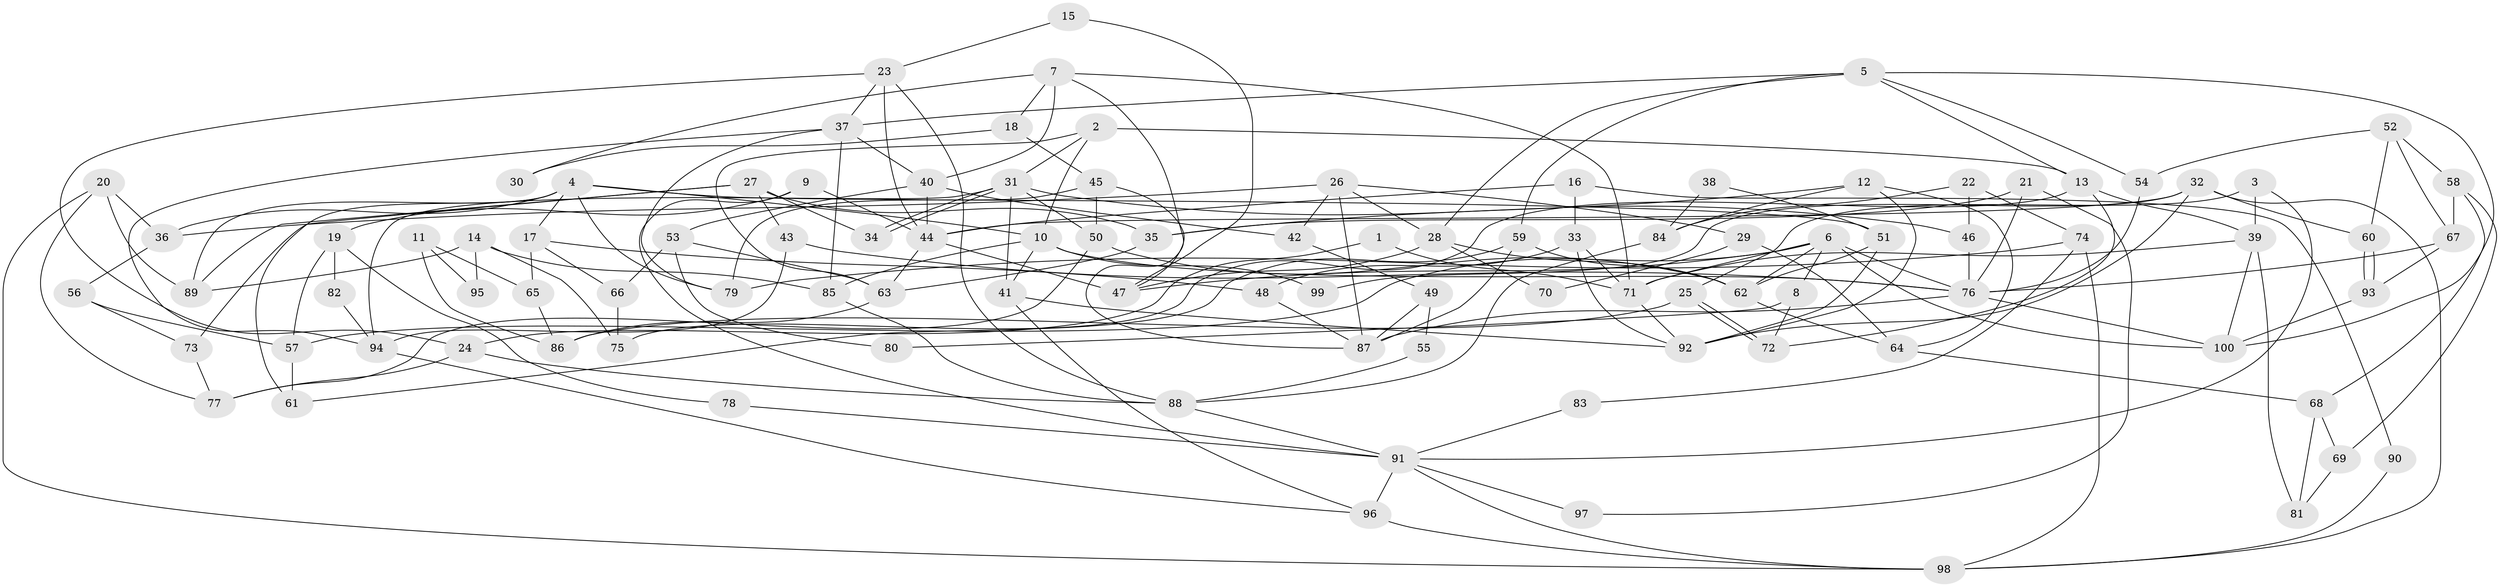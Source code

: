 // Generated by graph-tools (version 1.1) at 2025/11/02/21/25 10:11:14]
// undirected, 100 vertices, 200 edges
graph export_dot {
graph [start="1"]
  node [color=gray90,style=filled];
  1;
  2;
  3;
  4;
  5;
  6;
  7;
  8;
  9;
  10;
  11;
  12;
  13;
  14;
  15;
  16;
  17;
  18;
  19;
  20;
  21;
  22;
  23;
  24;
  25;
  26;
  27;
  28;
  29;
  30;
  31;
  32;
  33;
  34;
  35;
  36;
  37;
  38;
  39;
  40;
  41;
  42;
  43;
  44;
  45;
  46;
  47;
  48;
  49;
  50;
  51;
  52;
  53;
  54;
  55;
  56;
  57;
  58;
  59;
  60;
  61;
  62;
  63;
  64;
  65;
  66;
  67;
  68;
  69;
  70;
  71;
  72;
  73;
  74;
  75;
  76;
  77;
  78;
  79;
  80;
  81;
  82;
  83;
  84;
  85;
  86;
  87;
  88;
  89;
  90;
  91;
  92;
  93;
  94;
  95;
  96;
  97;
  98;
  99;
  100;
  1 -- 71;
  1 -- 24;
  2 -- 13;
  2 -- 31;
  2 -- 10;
  2 -- 63;
  3 -- 91;
  3 -- 39;
  3 -- 25;
  4 -- 10;
  4 -- 36;
  4 -- 17;
  4 -- 51;
  4 -- 61;
  4 -- 79;
  4 -- 89;
  5 -- 37;
  5 -- 100;
  5 -- 13;
  5 -- 28;
  5 -- 54;
  5 -- 59;
  6 -- 62;
  6 -- 47;
  6 -- 8;
  6 -- 57;
  6 -- 71;
  6 -- 76;
  6 -- 100;
  7 -- 40;
  7 -- 87;
  7 -- 18;
  7 -- 30;
  7 -- 71;
  8 -- 72;
  8 -- 80;
  9 -- 44;
  9 -- 91;
  9 -- 19;
  10 -- 76;
  10 -- 41;
  10 -- 85;
  10 -- 99;
  11 -- 86;
  11 -- 65;
  11 -- 95;
  12 -- 92;
  12 -- 35;
  12 -- 64;
  12 -- 84;
  13 -- 39;
  13 -- 72;
  13 -- 75;
  14 -- 85;
  14 -- 75;
  14 -- 89;
  14 -- 95;
  15 -- 23;
  15 -- 47;
  16 -- 44;
  16 -- 33;
  16 -- 90;
  17 -- 48;
  17 -- 65;
  17 -- 66;
  18 -- 45;
  18 -- 30;
  19 -- 57;
  19 -- 78;
  19 -- 82;
  20 -- 98;
  20 -- 89;
  20 -- 36;
  20 -- 77;
  21 -- 35;
  21 -- 76;
  21 -- 97;
  22 -- 46;
  22 -- 84;
  22 -- 74;
  23 -- 24;
  23 -- 37;
  23 -- 44;
  23 -- 88;
  24 -- 88;
  24 -- 77;
  25 -- 72;
  25 -- 72;
  25 -- 86;
  26 -- 36;
  26 -- 28;
  26 -- 29;
  26 -- 42;
  26 -- 87;
  27 -- 43;
  27 -- 89;
  27 -- 34;
  27 -- 35;
  27 -- 73;
  28 -- 62;
  28 -- 47;
  28 -- 70;
  29 -- 64;
  29 -- 70;
  31 -- 34;
  31 -- 34;
  31 -- 41;
  31 -- 46;
  31 -- 50;
  31 -- 94;
  32 -- 60;
  32 -- 98;
  32 -- 44;
  32 -- 92;
  32 -- 99;
  33 -- 71;
  33 -- 92;
  33 -- 48;
  35 -- 63;
  36 -- 56;
  37 -- 94;
  37 -- 79;
  37 -- 40;
  37 -- 85;
  38 -- 51;
  38 -- 84;
  39 -- 100;
  39 -- 71;
  39 -- 81;
  40 -- 44;
  40 -- 42;
  40 -- 53;
  41 -- 92;
  41 -- 96;
  42 -- 49;
  43 -- 76;
  43 -- 94;
  44 -- 47;
  44 -- 63;
  45 -- 50;
  45 -- 47;
  45 -- 79;
  46 -- 76;
  48 -- 87;
  49 -- 87;
  49 -- 55;
  50 -- 62;
  50 -- 77;
  51 -- 92;
  51 -- 62;
  52 -- 54;
  52 -- 67;
  52 -- 58;
  52 -- 60;
  53 -- 63;
  53 -- 66;
  53 -- 80;
  54 -- 76;
  55 -- 88;
  56 -- 73;
  56 -- 57;
  57 -- 61;
  58 -- 67;
  58 -- 68;
  58 -- 69;
  59 -- 62;
  59 -- 61;
  59 -- 87;
  60 -- 93;
  60 -- 93;
  62 -- 64;
  63 -- 86;
  64 -- 68;
  65 -- 86;
  66 -- 75;
  67 -- 93;
  67 -- 76;
  68 -- 81;
  68 -- 69;
  69 -- 81;
  71 -- 92;
  73 -- 77;
  74 -- 79;
  74 -- 83;
  74 -- 98;
  76 -- 87;
  76 -- 100;
  78 -- 91;
  82 -- 94;
  83 -- 91;
  84 -- 88;
  85 -- 88;
  88 -- 91;
  90 -- 98;
  91 -- 96;
  91 -- 97;
  91 -- 98;
  93 -- 100;
  94 -- 96;
  96 -- 98;
}
